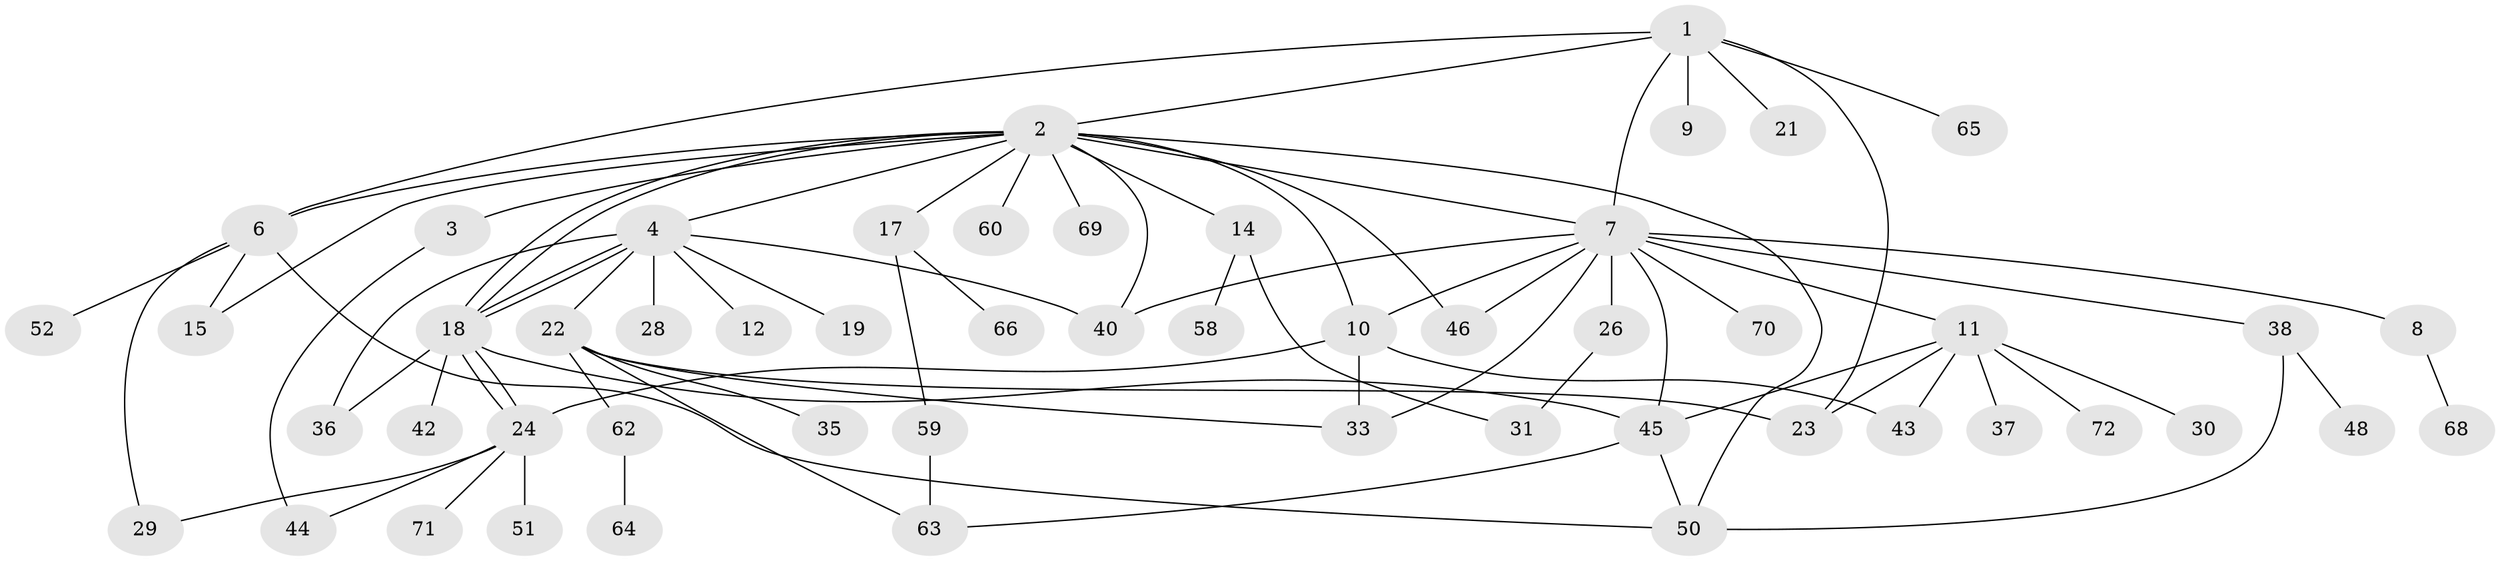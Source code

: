 // original degree distribution, {8: 0.013513513513513514, 14: 0.013513513513513514, 3: 0.12162162162162163, 11: 0.013513513513513514, 1: 0.3918918918918919, 5: 0.02702702702702703, 12: 0.013513513513513514, 2: 0.24324324324324326, 4: 0.10810810810810811, 9: 0.04054054054054054, 6: 0.013513513513513514}
// Generated by graph-tools (version 1.1) at 2025/41/03/06/25 10:41:45]
// undirected, 53 vertices, 80 edges
graph export_dot {
graph [start="1"]
  node [color=gray90,style=filled];
  1 [super="+74"];
  2 [super="+49"];
  3 [super="+5"];
  4 [super="+25"];
  6 [super="+34"];
  7 [super="+20"];
  8 [super="+55"];
  9;
  10 [super="+13"];
  11 [super="+16"];
  12;
  14 [super="+73"];
  15;
  17;
  18 [super="+47"];
  19;
  21;
  22 [super="+27"];
  23 [super="+32"];
  24 [super="+54"];
  26;
  28;
  29 [super="+41"];
  30;
  31 [super="+39"];
  33;
  35;
  36;
  37;
  38;
  40;
  42 [super="+61"];
  43 [super="+56"];
  44;
  45 [super="+57"];
  46;
  48;
  50 [super="+53"];
  51;
  52;
  58;
  59;
  60;
  62;
  63 [super="+67"];
  64;
  65;
  66;
  68;
  69;
  70;
  71;
  72;
  1 -- 2;
  1 -- 6;
  1 -- 7;
  1 -- 9;
  1 -- 21;
  1 -- 23;
  1 -- 65;
  2 -- 3;
  2 -- 4;
  2 -- 7;
  2 -- 14;
  2 -- 15;
  2 -- 17;
  2 -- 18;
  2 -- 18;
  2 -- 50;
  2 -- 69;
  2 -- 6;
  2 -- 40;
  2 -- 60;
  2 -- 46;
  2 -- 10;
  3 -- 44;
  4 -- 12;
  4 -- 18;
  4 -- 18;
  4 -- 19;
  4 -- 22;
  4 -- 28;
  4 -- 36;
  4 -- 40;
  6 -- 15;
  6 -- 52;
  6 -- 29;
  6 -- 50;
  7 -- 8;
  7 -- 10 [weight=2];
  7 -- 11 [weight=2];
  7 -- 26;
  7 -- 33;
  7 -- 38;
  7 -- 40;
  7 -- 46;
  7 -- 70;
  7 -- 45;
  8 -- 68;
  10 -- 24 [weight=2];
  10 -- 33;
  10 -- 43;
  11 -- 30;
  11 -- 37;
  11 -- 43;
  11 -- 45 [weight=2];
  11 -- 72;
  11 -- 23;
  14 -- 58;
  14 -- 31;
  17 -- 59;
  17 -- 66;
  18 -- 24;
  18 -- 24;
  18 -- 36;
  18 -- 42;
  18 -- 45;
  22 -- 33;
  22 -- 35;
  22 -- 62;
  22 -- 63;
  22 -- 23;
  24 -- 29;
  24 -- 44;
  24 -- 51;
  24 -- 71;
  26 -- 31;
  38 -- 48;
  38 -- 50;
  45 -- 63;
  45 -- 50;
  59 -- 63;
  62 -- 64;
}
